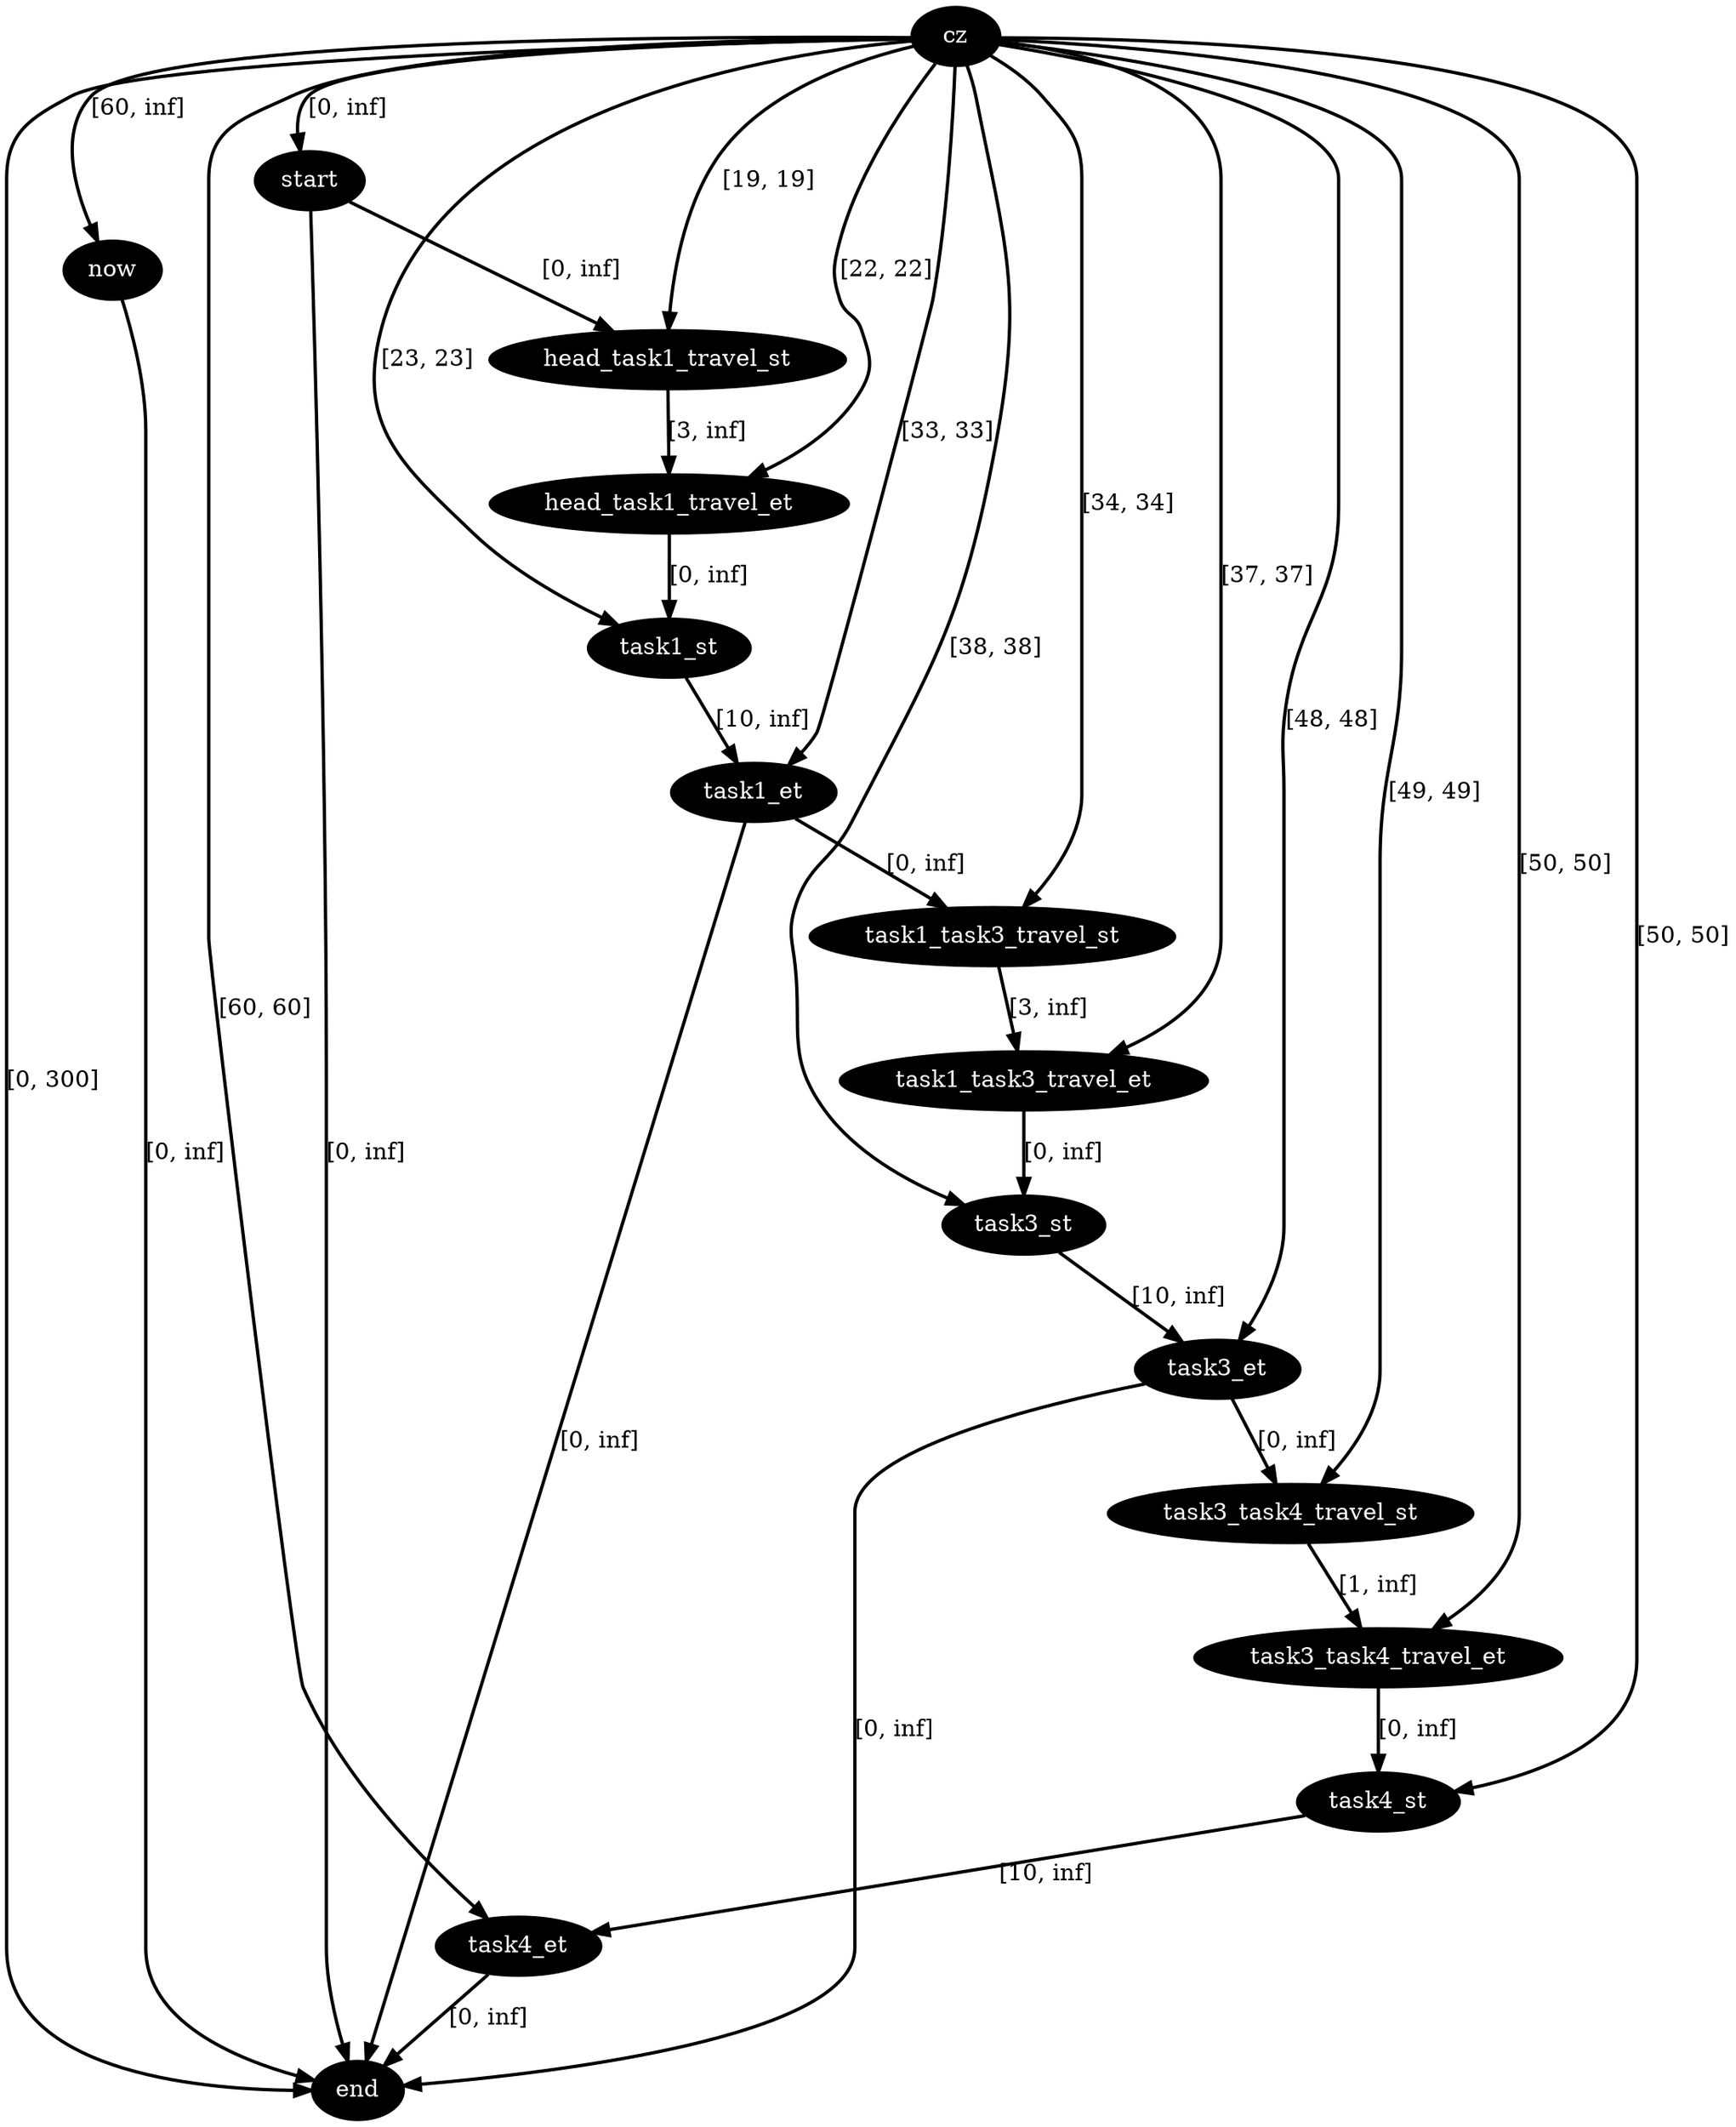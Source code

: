 digraph plan {
0[label="cz",style=filled,fillcolor=black,fontcolor=white];
1[label="start",style=filled,fillcolor=black,fontcolor=white];
2[label="now",style=filled,fillcolor=black,fontcolor=white];
3[label="end",style=filled,fillcolor=black,fontcolor=white];
7[label="head_task1_travel_st",style=filled,fillcolor=black,fontcolor=white];
8[label="head_task1_travel_et",style=filled,fillcolor=black,fontcolor=white];
9[label="task1_st",style=filled,fillcolor=black,fontcolor=white];
10[label="task1_et",style=filled,fillcolor=black,fontcolor=white];
18[label="task3_st",style=filled,fillcolor=black,fontcolor=white];
19[label="task3_et",style=filled,fillcolor=black,fontcolor=white];
27[label="task1_task3_travel_st",style=filled,fillcolor=black,fontcolor=white];
28[label="task1_task3_travel_et",style=filled,fillcolor=black,fontcolor=white];
32[label="task4_st",style=filled,fillcolor=black,fontcolor=white];
33[label="task4_et",style=filled,fillcolor=black,fontcolor=white];
37[label="task3_task4_travel_st",style=filled,fillcolor=black,fontcolor=white];
38[label="task3_task4_travel_et",style=filled,fillcolor=black,fontcolor=white];
"0"->"1"[label="[0, inf]",penwidth=2,color=black];
"0"->"3"[label="[0, 300]",penwidth=2,color=black];
"7"->"8"[label="[3, inf]",penwidth=2,color=black];
"0"->"8"[label="[22, 22]",penwidth=2,color=black];
"1"->"7"[label="[0, inf]",penwidth=2,color=black];
"0"->"7"[label="[19, 19]",penwidth=2,color=black];
"0"->"2"[label="[60, inf]",penwidth=2,color=black];
"2"->"3"[label="[0, inf]",penwidth=2,color=black];
"1"->"3"[label="[0, inf]",penwidth=2,color=black];
"0"->"10"[label="[33, 33]",penwidth=2,color=black];
"10"->"3"[label="[0, inf]",penwidth=2,color=black];
"0"->"9"[label="[23, 23]",penwidth=2,color=black];
"27"->"28"[label="[3, inf]",penwidth=2,color=black];
"0"->"28"[label="[37, 37]",penwidth=2,color=black];
"10"->"27"[label="[0, inf]",penwidth=2,color=black];
"0"->"27"[label="[34, 34]",penwidth=2,color=black];
"9"->"10"[label="[10, inf]",penwidth=2,color=black];
"8"->"9"[label="[0, inf]",penwidth=2,color=black];
"0"->"19"[label="[48, 48]",penwidth=2,color=black];
"19"->"3"[label="[0, inf]",penwidth=2,color=black];
"0"->"18"[label="[38, 38]",penwidth=2,color=black];
"37"->"38"[label="[1, inf]",penwidth=2,color=black];
"0"->"38"[label="[50, 50]",penwidth=2,color=black];
"19"->"37"[label="[0, inf]",penwidth=2,color=black];
"0"->"37"[label="[49, 49]",penwidth=2,color=black];
"18"->"19"[label="[10, inf]",penwidth=2,color=black];
"28"->"18"[label="[0, inf]",penwidth=2,color=black];
"0"->"33"[label="[60, 60]",penwidth=2,color=black];
"33"->"3"[label="[0, inf]",penwidth=2,color=black];
"0"->"32"[label="[50, 50]",penwidth=2,color=black];
"32"->"33"[label="[10, inf]",penwidth=2,color=black];
"38"->"32"[label="[0, inf]",penwidth=2,color=black];
}
